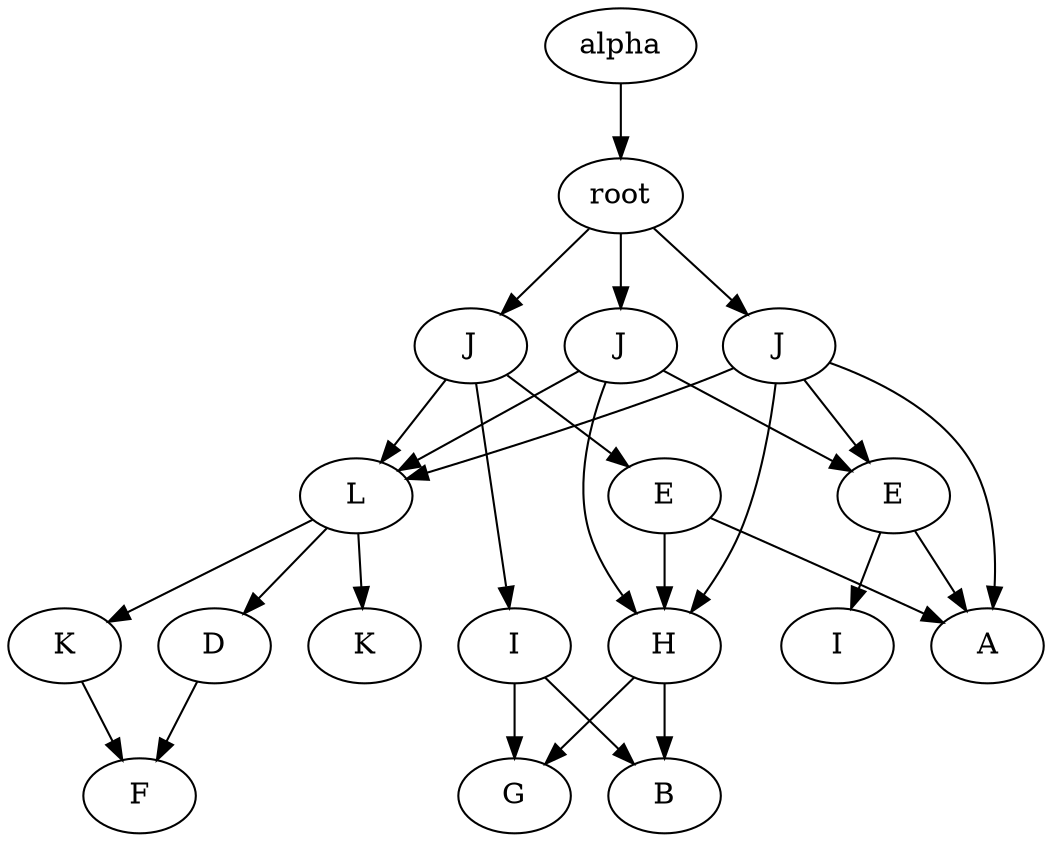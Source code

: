 strict digraph "" {
	node [label="\N"];
	alpha	[label=alpha,
		mapping="['alpha']"];
	"0-3"	[label=root,
		mapping="['0-3', '0-5', '0-7', '0-9']"];
	alpha -> "0-3";
	"1-3"	[label=J,
		mapping="['1-3', '1-7']"];
	"0-3" -> "1-3";
	"1-5"	[label=J,
		mapping="['1-5']"];
	"0-3" -> "1-5";
	"1-9"	[label=J,
		mapping="['1-9']"];
	"0-3" -> "1-9";
	"2-3"	[label=L,
		mapping="['2-3', '2-5', '2-7', '2-9']"];
	"1-3" -> "2-3";
	"3-3"	[label=H,
		mapping="['3-3', '9-5', '3-7', '3-9']"];
	"1-3" -> "3-3";
	"4-3"	[label=E,
		mapping="['4-3', '4-7', '4-9']"];
	"1-3" -> "4-3";
	"5-3"	[label=D,
		mapping="['5-3', '5-5', '6-7', '5-9']"];
	"2-3" -> "5-3";
	"6-3"	[label=K,
		mapping="['6-3', '6-5', '6-9']"];
	"2-3" -> "6-3";
	"5-7"	[label=K,
		mapping="['5-7']"];
	"2-3" -> "5-7";
	"11-3"	[label=F,
		mapping="['11-3', '11-5', '11-7', '11-9']"];
	"5-3" -> "11-3";
	"7-3"	[label=B,
		mapping="['7-3', '7-5', '7-7', '7-9']"];
	"3-3" -> "7-3";
	"8-3"	[label=G,
		mapping="['8-3', '8-5', '8-7', '8-9']"];
	"3-3" -> "8-3";
	"9-3"	[label=I,
		mapping="['9-3', '9-7', '9-9']"];
	"4-3" -> "9-3";
	"10-3"	[label=A,
		mapping="['10-3', '10-5', '10-7', '10-9']"];
	"4-3" -> "10-3";
	"1-5" -> "2-3";
	"3-5"	[label=I,
		mapping="['3-5']"];
	"1-5" -> "3-5";
	"4-5"	[label=E,
		mapping="['4-5']"];
	"1-5" -> "4-5";
	"3-5" -> "7-3";
	"3-5" -> "8-3";
	"4-5" -> "3-3";
	"4-5" -> "10-3";
	"5-7" -> "11-3";
	"1-9" -> "2-3";
	"1-9" -> "3-3";
	"1-9" -> "4-3";
	"1-9" -> "10-3";
}
